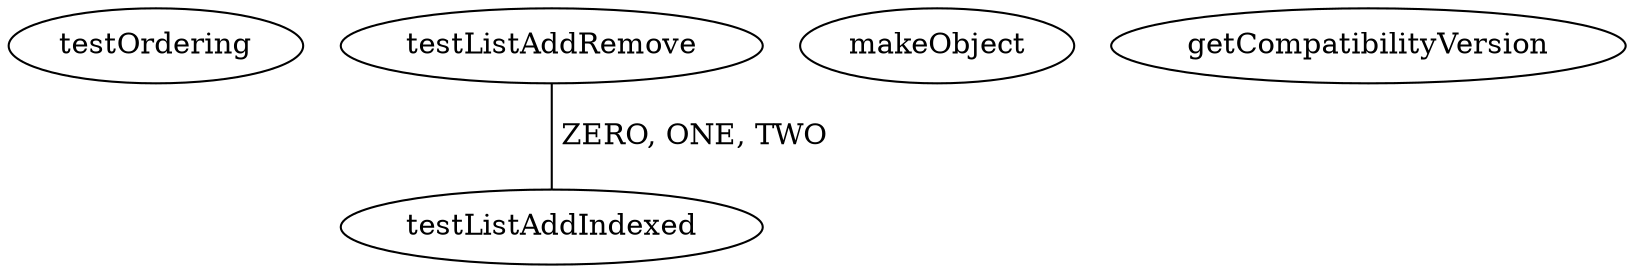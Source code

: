digraph G {
testOrdering;
testListAddRemove;
makeObject;
testListAddIndexed;
getCompatibilityVersion;
testListAddRemove -> testListAddIndexed [label=" ZERO, ONE, TWO", dir=none];
}